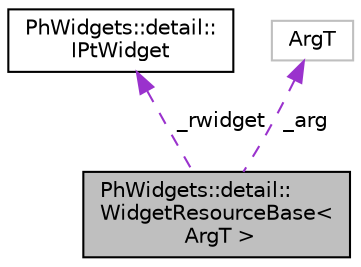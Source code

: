 digraph "PhWidgets::detail::WidgetResourceBase&lt; ArgT &gt;"
{
  edge [fontname="Helvetica",fontsize="10",labelfontname="Helvetica",labelfontsize="10"];
  node [fontname="Helvetica",fontsize="10",shape=record];
  Node11 [label="PhWidgets::detail::\lWidgetResourceBase\<\l ArgT \>",height=0.2,width=0.4,color="black", fillcolor="grey75", style="filled", fontcolor="black"];
  Node12 -> Node11 [dir="back",color="darkorchid3",fontsize="10",style="dashed",label=" _rwidget" ,fontname="Helvetica"];
  Node12 [label="PhWidgets::detail::\lIPtWidget",height=0.2,width=0.4,color="black", fillcolor="white", style="filled",URL="$class_ph_widgets_1_1detail_1_1_i_pt_widget.html"];
  Node13 -> Node11 [dir="back",color="darkorchid3",fontsize="10",style="dashed",label=" _arg" ,fontname="Helvetica"];
  Node13 [label="ArgT",height=0.2,width=0.4,color="grey75", fillcolor="white", style="filled"];
}
